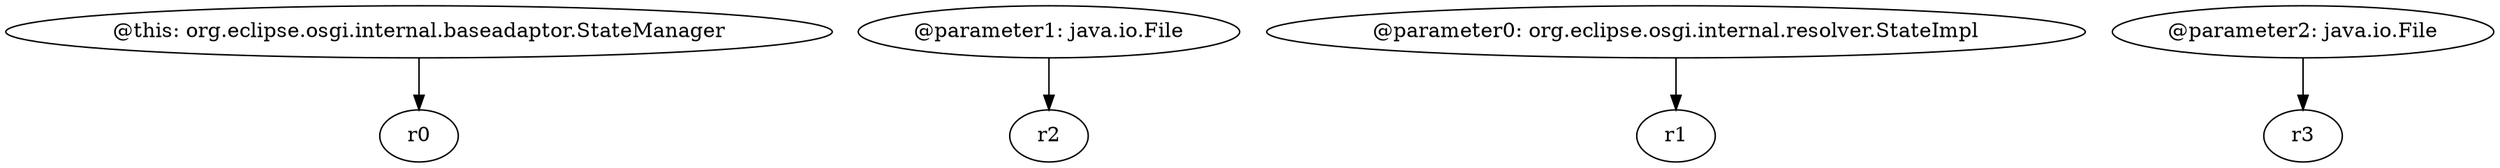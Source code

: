 digraph g {
0[label="@this: org.eclipse.osgi.internal.baseadaptor.StateManager"]
1[label="r0"]
0->1[label=""]
2[label="@parameter1: java.io.File"]
3[label="r2"]
2->3[label=""]
4[label="@parameter0: org.eclipse.osgi.internal.resolver.StateImpl"]
5[label="r1"]
4->5[label=""]
6[label="@parameter2: java.io.File"]
7[label="r3"]
6->7[label=""]
}